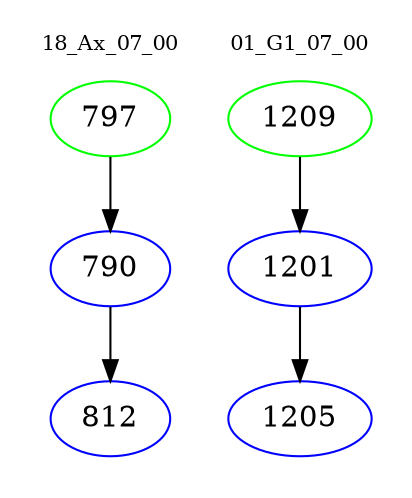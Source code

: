 digraph{
subgraph cluster_0 {
color = white
label = "18_Ax_07_00";
fontsize=10;
T0_797 [label="797", color="green"]
T0_797 -> T0_790 [color="black"]
T0_790 [label="790", color="blue"]
T0_790 -> T0_812 [color="black"]
T0_812 [label="812", color="blue"]
}
subgraph cluster_1 {
color = white
label = "01_G1_07_00";
fontsize=10;
T1_1209 [label="1209", color="green"]
T1_1209 -> T1_1201 [color="black"]
T1_1201 [label="1201", color="blue"]
T1_1201 -> T1_1205 [color="black"]
T1_1205 [label="1205", color="blue"]
}
}
